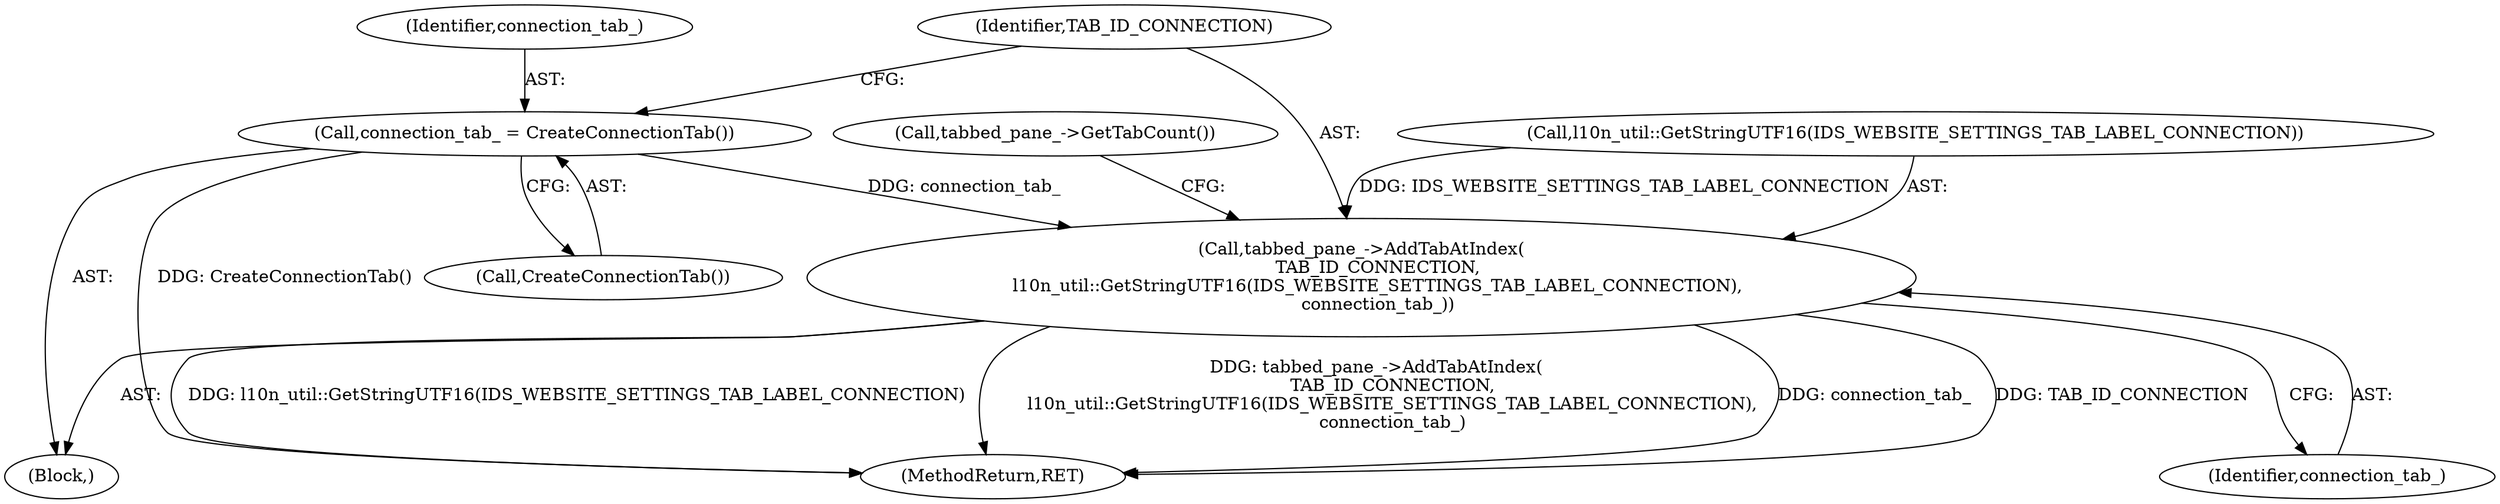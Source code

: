 digraph "0_Chrome_f2cba0d13b3a6d76dedede66731e5ca253d3b2af_1@API" {
"1000168" [label="(Call,connection_tab_ = CreateConnectionTab())"];
"1000171" [label="(Call,tabbed_pane_->AddTabAtIndex(\n      TAB_ID_CONNECTION,\n      l10n_util::GetStringUTF16(IDS_WEBSITE_SETTINGS_TAB_LABEL_CONNECTION),\n      connection_tab_))"];
"1000177" [label="(Call,tabbed_pane_->GetTabCount())"];
"1000168" [label="(Call,connection_tab_ = CreateConnectionTab())"];
"1000175" [label="(Identifier,connection_tab_)"];
"1000170" [label="(Call,CreateConnectionTab())"];
"1000171" [label="(Call,tabbed_pane_->AddTabAtIndex(\n      TAB_ID_CONNECTION,\n      l10n_util::GetStringUTF16(IDS_WEBSITE_SETTINGS_TAB_LABEL_CONNECTION),\n      connection_tab_))"];
"1000173" [label="(Call,l10n_util::GetStringUTF16(IDS_WEBSITE_SETTINGS_TAB_LABEL_CONNECTION))"];
"1000169" [label="(Identifier,connection_tab_)"];
"1000192" [label="(MethodReturn,RET)"];
"1000107" [label="(Block,)"];
"1000172" [label="(Identifier,TAB_ID_CONNECTION)"];
"1000168" -> "1000107"  [label="AST: "];
"1000168" -> "1000170"  [label="CFG: "];
"1000169" -> "1000168"  [label="AST: "];
"1000170" -> "1000168"  [label="AST: "];
"1000172" -> "1000168"  [label="CFG: "];
"1000168" -> "1000192"  [label="DDG: CreateConnectionTab()"];
"1000168" -> "1000171"  [label="DDG: connection_tab_"];
"1000171" -> "1000107"  [label="AST: "];
"1000171" -> "1000175"  [label="CFG: "];
"1000172" -> "1000171"  [label="AST: "];
"1000173" -> "1000171"  [label="AST: "];
"1000175" -> "1000171"  [label="AST: "];
"1000177" -> "1000171"  [label="CFG: "];
"1000171" -> "1000192"  [label="DDG: TAB_ID_CONNECTION"];
"1000171" -> "1000192"  [label="DDG: l10n_util::GetStringUTF16(IDS_WEBSITE_SETTINGS_TAB_LABEL_CONNECTION)"];
"1000171" -> "1000192"  [label="DDG: tabbed_pane_->AddTabAtIndex(\n      TAB_ID_CONNECTION,\n      l10n_util::GetStringUTF16(IDS_WEBSITE_SETTINGS_TAB_LABEL_CONNECTION),\n      connection_tab_)"];
"1000171" -> "1000192"  [label="DDG: connection_tab_"];
"1000173" -> "1000171"  [label="DDG: IDS_WEBSITE_SETTINGS_TAB_LABEL_CONNECTION"];
}
